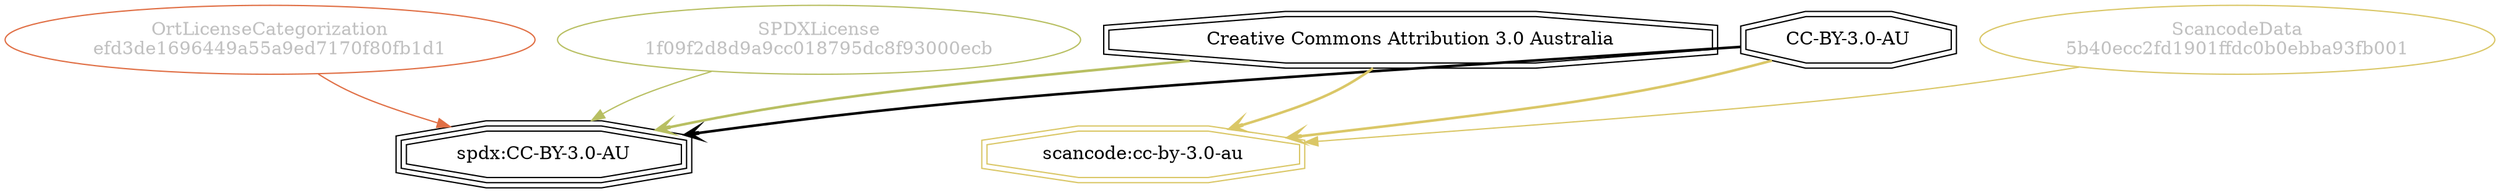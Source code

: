 strict digraph {
    node [shape=box];
    graph [splines=curved];
    805 [label="SPDXLicense\n1f09f2d8d9a9cc018795dc8f93000ecb"
        ,fontcolor=gray
        ,color="#b8bf62"
        ,fillcolor="beige;1"
        ,shape=ellipse];
    806 [label="spdx:CC-BY-3.0-AU"
        ,shape=tripleoctagon];
    807 [label="CC-BY-3.0-AU"
        ,shape=doubleoctagon];
    808 [label="Creative Commons Attribution 3.0 Australia"
        ,shape=doubleoctagon];
    13254 [label="ScancodeData\n5b40ecc2fd1901ffdc0b0ebba93fb001"
          ,fontcolor=gray
          ,color="#dac767"
          ,fillcolor="beige;1"
          ,shape=ellipse];
    13255 [label="scancode:cc-by-3.0-au"
          ,color="#dac767"
          ,shape=doubleoctagon];
    28567 [label="OrtLicenseCategorization\nefd3de1696449a55a9ed7170f80fb1d1"
          ,fontcolor=gray
          ,color="#e06f45"
          ,fillcolor="beige;1"
          ,shape=ellipse];
    805 -> 806 [weight=0.5
               ,color="#b8bf62"];
    807 -> 806 [style=bold
               ,arrowhead=vee
               ,weight=0.7];
    807 -> 13255 [style=bold
                 ,arrowhead=vee
                 ,weight=0.7
                 ,color="#dac767"];
    808 -> 806 [style=bold
               ,arrowhead=vee
               ,weight=0.7
               ,color="#b8bf62"];
    808 -> 13255 [style=bold
                 ,arrowhead=vee
                 ,weight=0.7
                 ,color="#dac767"];
    13254 -> 13255 [weight=0.5
                   ,color="#dac767"];
    28567 -> 806 [weight=0.5
                 ,color="#e06f45"];
}

